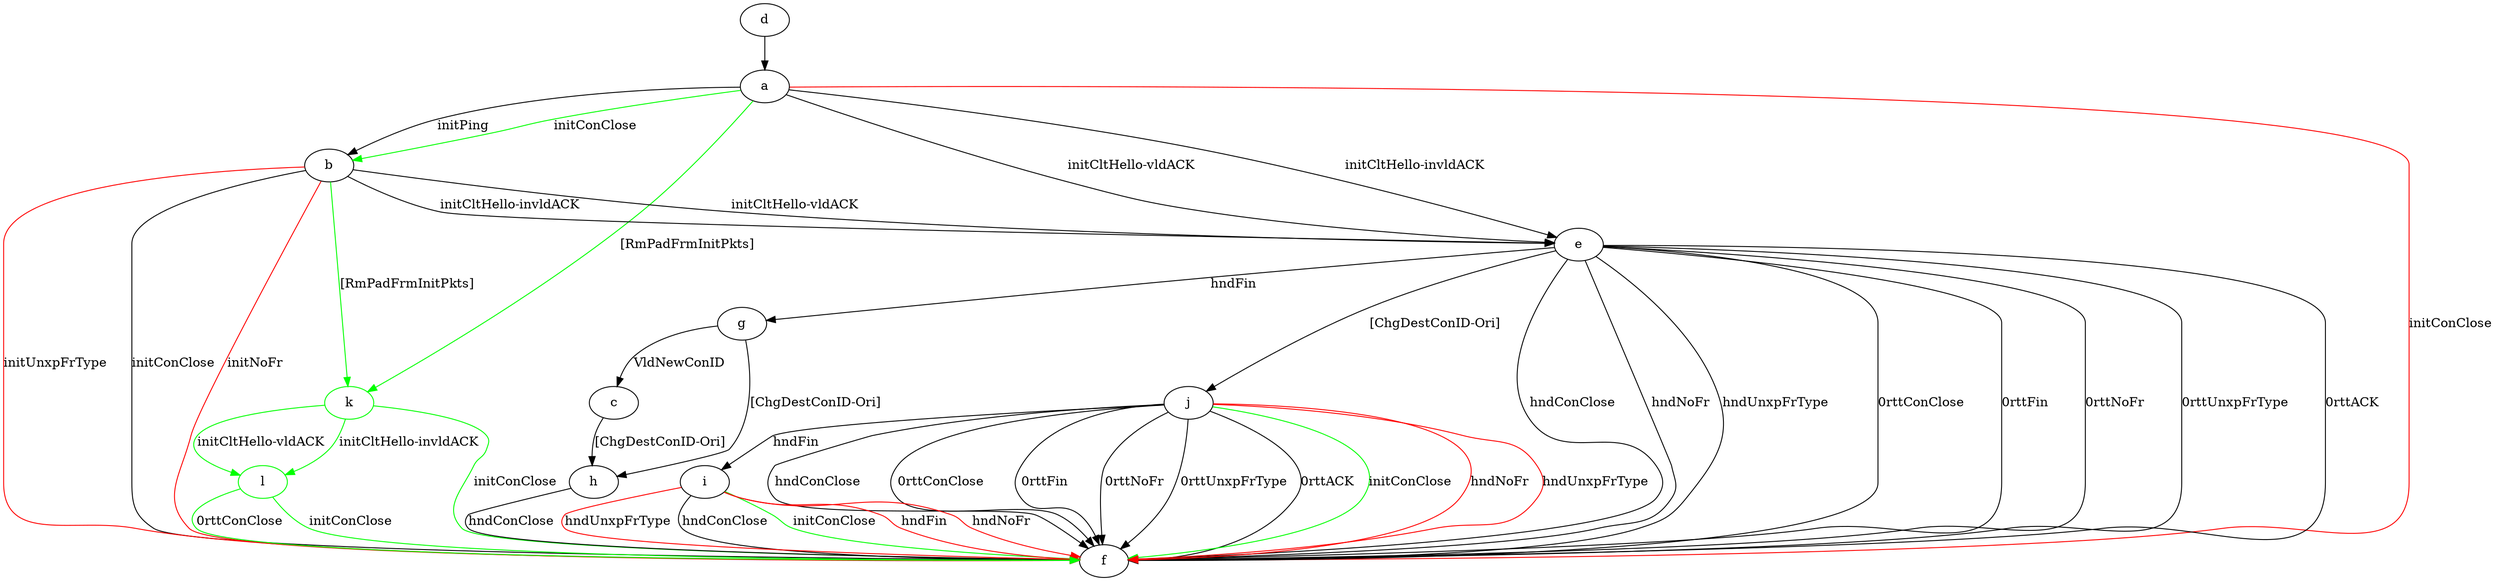 digraph "" {
	a -> b	[key=0,
		label="initPing "];
	a -> b	[key=1,
		color=green,
		label="initConClose "];
	a -> e	[key=0,
		label="initCltHello-vldACK "];
	a -> e	[key=1,
		label="initCltHello-invldACK "];
	a -> f	[key=0,
		color=red,
		label="initConClose "];
	k	[color=green];
	a -> k	[key=0,
		color=green,
		label="[RmPadFrmInitPkts] "];
	b -> e	[key=0,
		label="initCltHello-vldACK "];
	b -> e	[key=1,
		label="initCltHello-invldACK "];
	b -> f	[key=0,
		label="initConClose "];
	b -> f	[key=1,
		color=red,
		label="initNoFr "];
	b -> f	[key=2,
		color=red,
		label="initUnxpFrType "];
	b -> k	[key=0,
		color=green,
		label="[RmPadFrmInitPkts] "];
	c -> h	[key=0,
		label="[ChgDestConID-Ori] "];
	d -> a	[key=0];
	e -> f	[key=0,
		label="hndConClose "];
	e -> f	[key=1,
		label="hndNoFr "];
	e -> f	[key=2,
		label="hndUnxpFrType "];
	e -> f	[key=3,
		label="0rttConClose "];
	e -> f	[key=4,
		label="0rttFin "];
	e -> f	[key=5,
		label="0rttNoFr "];
	e -> f	[key=6,
		label="0rttUnxpFrType "];
	e -> f	[key=7,
		label="0rttACK "];
	e -> g	[key=0,
		label="hndFin "];
	e -> j	[key=0,
		label="[ChgDestConID-Ori] "];
	g -> c	[key=0,
		label="VldNewConID "];
	g -> h	[key=0,
		label="[ChgDestConID-Ori] "];
	h -> f	[key=0,
		label="hndConClose "];
	i -> f	[key=0,
		label="hndConClose "];
	i -> f	[key=1,
		color=green,
		label="initConClose "];
	i -> f	[key=2,
		color=red,
		label="hndFin "];
	i -> f	[key=3,
		color=red,
		label="hndNoFr "];
	i -> f	[key=4,
		color=red,
		label="hndUnxpFrType "];
	j -> f	[key=0,
		label="hndConClose "];
	j -> f	[key=1,
		label="0rttConClose "];
	j -> f	[key=2,
		label="0rttFin "];
	j -> f	[key=3,
		label="0rttNoFr "];
	j -> f	[key=4,
		label="0rttUnxpFrType "];
	j -> f	[key=5,
		label="0rttACK "];
	j -> f	[key=6,
		color=green,
		label="initConClose "];
	j -> f	[key=7,
		color=red,
		label="hndNoFr "];
	j -> f	[key=8,
		color=red,
		label="hndUnxpFrType "];
	j -> i	[key=0,
		label="hndFin "];
	k -> f	[key=0,
		color=green,
		label="initConClose "];
	l	[color=green];
	k -> l	[key=0,
		color=green,
		label="initCltHello-vldACK "];
	k -> l	[key=1,
		color=green,
		label="initCltHello-invldACK "];
	l -> f	[key=0,
		color=green,
		label="initConClose "];
	l -> f	[key=1,
		color=green,
		label="0rttConClose "];
}
